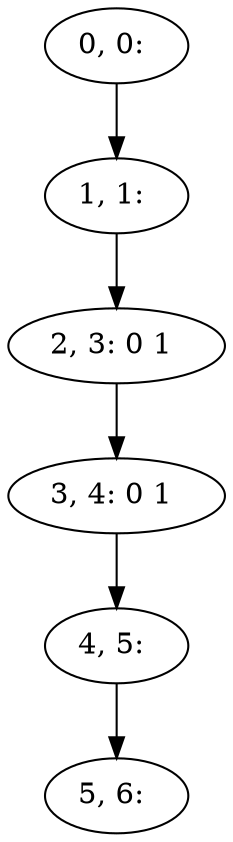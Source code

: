 digraph G {
0[label="0, 0: "];
1[label="1, 1: "];
2[label="2, 3: 0 1 "];
3[label="3, 4: 0 1 "];
4[label="4, 5: "];
5[label="5, 6: "];
0->1 ;
1->2 ;
2->3 ;
3->4 ;
4->5 ;
}
